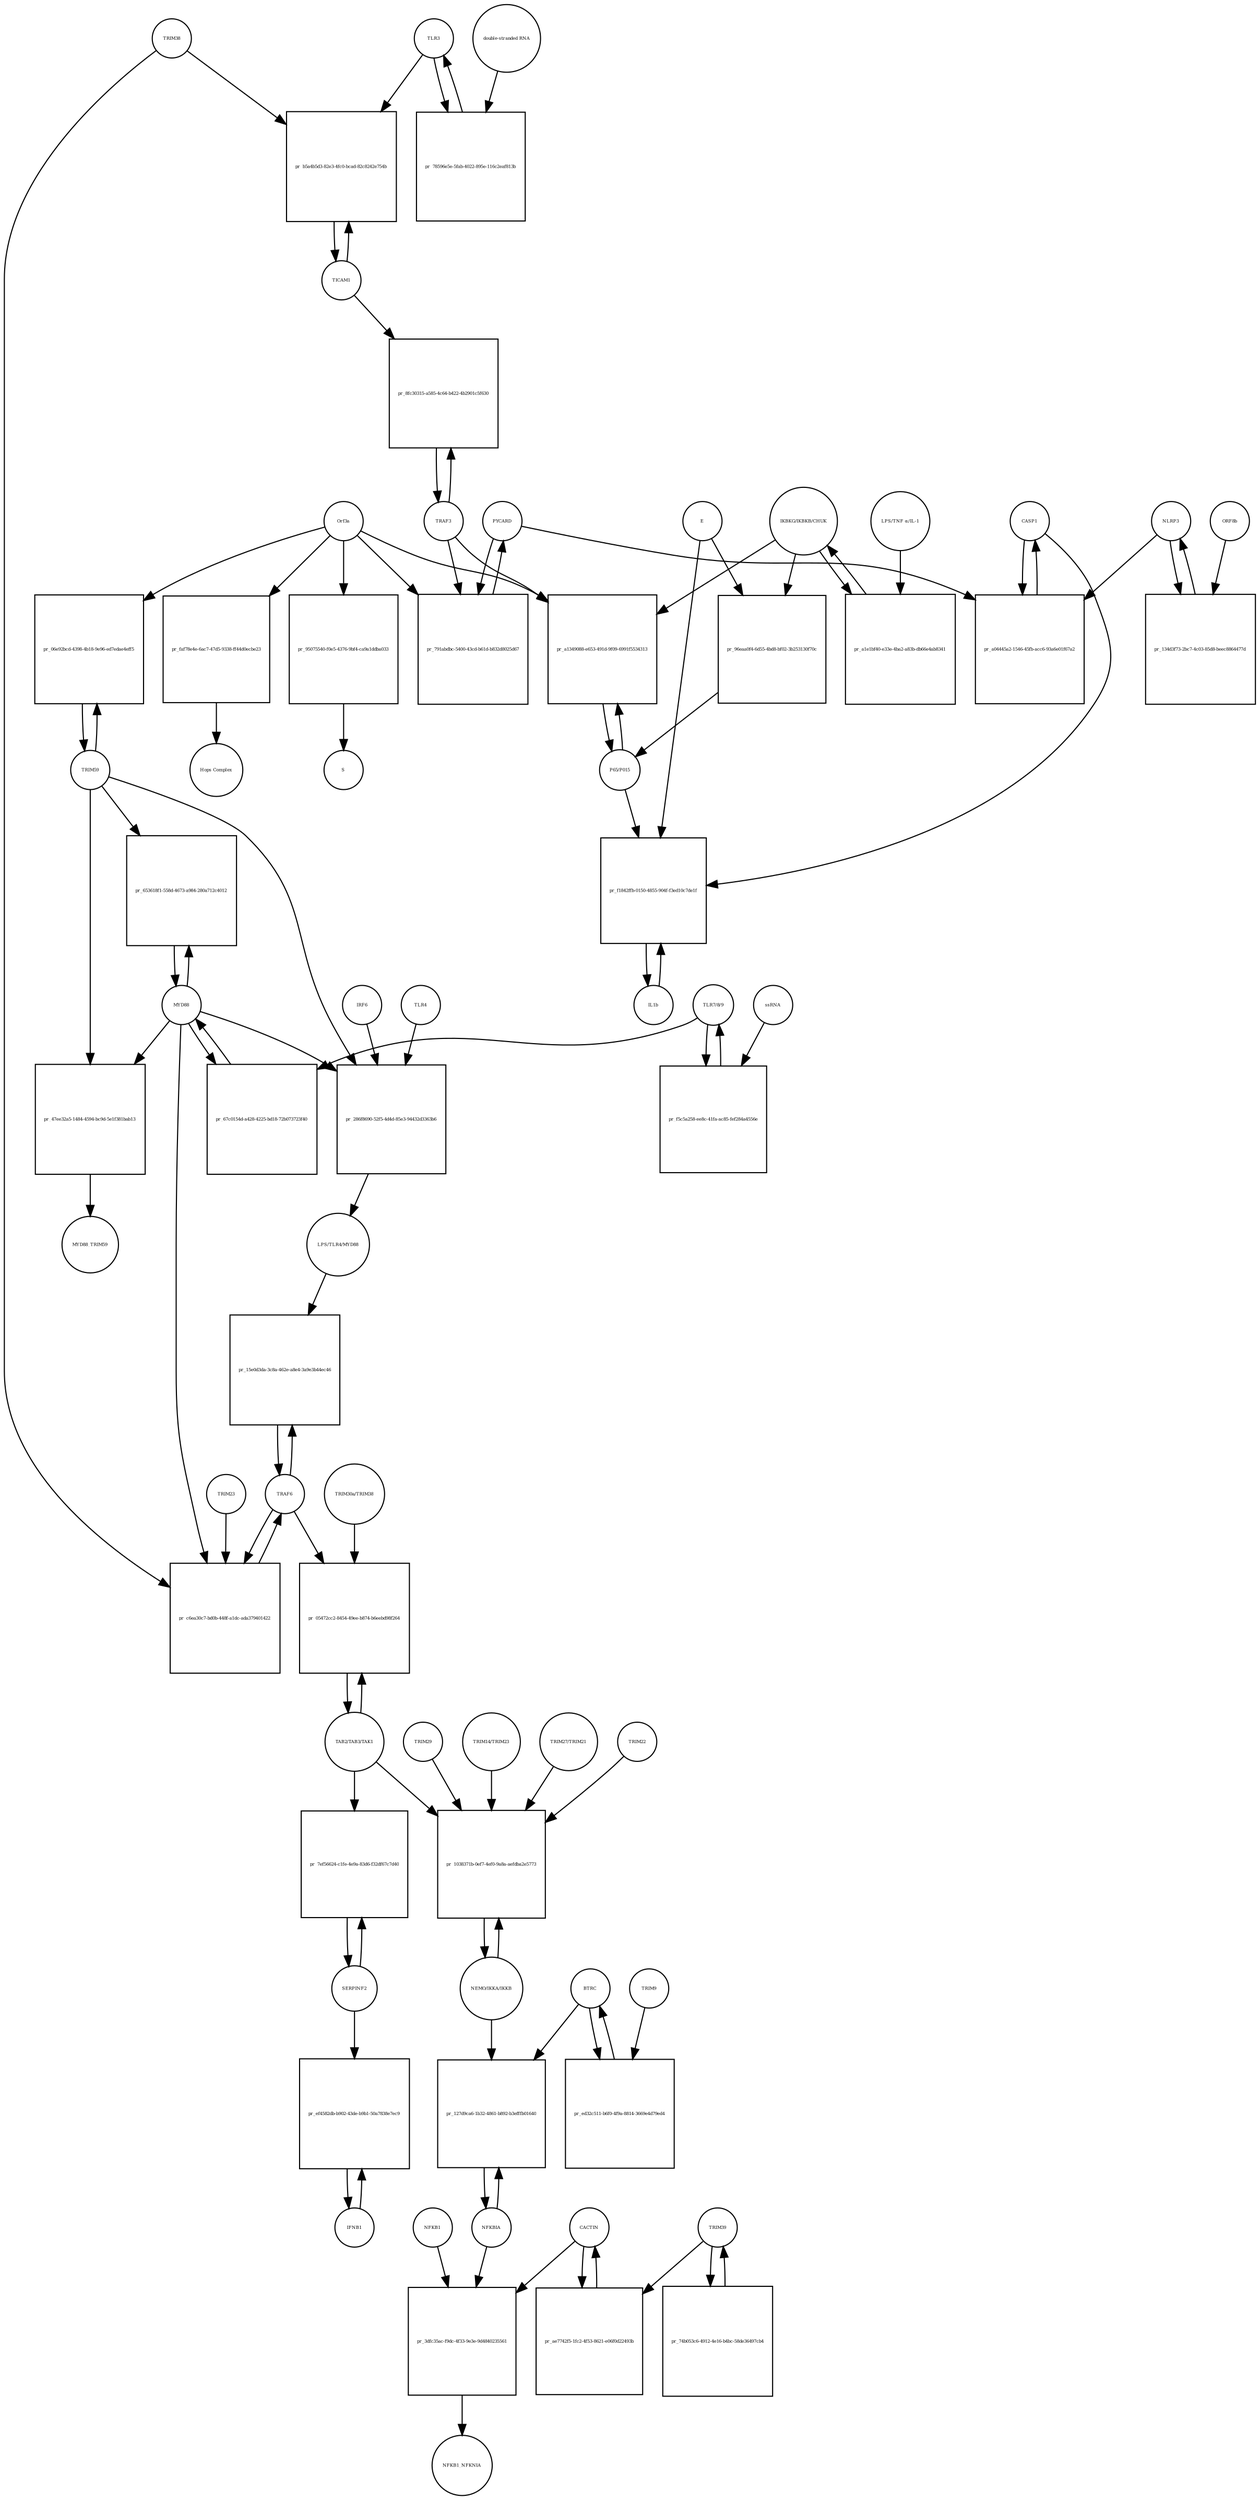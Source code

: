 strict digraph  {
CASP1 [annotation=urn_miriam_hgnc_1499, bipartite=0, cls=macromolecule, fontsize=4, label=CASP1, shape=circle];
"pr_a04445a2-1546-45fb-acc6-93a6e01f67a2" [annotation="", bipartite=1, cls=process, fontsize=4, label="pr_a04445a2-1546-45fb-acc6-93a6e01f67a2", shape=square];
PYCARD [annotation="", bipartite=0, cls="macromolecule multimer", fontsize=4, label=PYCARD, shape=circle];
NLRP3 [annotation="", bipartite=0, cls="macromolecule multimer", fontsize=4, label=NLRP3, shape=circle];
TRAF6 [annotation=urn_miriam_hgnc_12036, bipartite=0, cls=macromolecule, fontsize=4, label=TRAF6, shape=circle];
"pr_15e0d3da-3c8a-462e-a8e4-3a9e3b44ec46" [annotation="", bipartite=1, cls=process, fontsize=4, label="pr_15e0d3da-3c8a-462e-a8e4-3a9e3b44ec46", shape=square];
"LPS/TLR4/MYD88" [annotation="urn_miriam_hgnc_6121|urn_miriam_hgnc_11850|urn_miriam_hgnc_7562", bipartite=0, cls=complex, fontsize=4, label="LPS/TLR4/MYD88", shape=circle];
NFKBIA [annotation=urn_miriam_hgnc_7797, bipartite=0, cls=macromolecule, fontsize=4, label=NFKBIA, shape=circle];
"pr_127d9ca6-1b32-4861-b892-b3efffb01640" [annotation="", bipartite=1, cls=process, fontsize=4, label="pr_127d9ca6-1b32-4861-b892-b3efffb01640", shape=square];
BTRC [annotation=urn_miriam_hgnc_1144, bipartite=0, cls=macromolecule, fontsize=4, label=BTRC, shape=circle];
"NEMO/IKKA/IKKB" [annotation="urn_miriam_hgnc_5961|urn_miriam_hgnc_5960|urn_miriam_hgnc_1974", bipartite=0, cls=complex, fontsize=4, label="NEMO/IKKA/IKKB", shape=circle];
IL1b [annotation=urn_miriam_hgnc_5992, bipartite=0, cls=macromolecule, fontsize=4, label=IL1b, shape=circle];
"pr_f1842ffb-0150-4855-904f-f3ed10c7de1f" [annotation="", bipartite=1, cls=process, fontsize=4, label="pr_f1842ffb-0150-4855-904f-f3ed10c7de1f", shape=square];
E [annotation=urn_miriam_ncbiprotein_1796318600, bipartite=0, cls=macromolecule, fontsize=4, label=E, shape=circle];
"P65/P015" [annotation="urn_miriam_hgnc_9955|urn_miriam_hgnc_7794", bipartite=0, cls=complex, fontsize=4, label="P65/P015", shape=circle];
IFNB1 [annotation=urn_miriam_hgnc_5434, bipartite=0, cls=macromolecule, fontsize=4, label=IFNB1, shape=circle];
"pr_ef4582db-b902-43de-b9b1-50a7838e7ec9" [annotation="", bipartite=1, cls=process, fontsize=4, label="pr_ef4582db-b902-43de-b9b1-50a7838e7ec9", shape=square];
SERPINF2 [annotation=urn_miriam_hgnc_9075, bipartite=0, cls=macromolecule, fontsize=4, label=SERPINF2, shape=circle];
TLR3 [annotation=urn_miriam_hgnc_11849, bipartite=0, cls=macromolecule, fontsize=4, label=TLR3, shape=circle];
"pr_78596e5e-5fab-4022-895e-116c2eaf813b" [annotation="", bipartite=1, cls=process, fontsize=4, label="pr_78596e5e-5fab-4022-895e-116c2eaf813b", shape=square];
"double-stranded RNA" [annotation="", bipartite=0, cls="nucleic acid feature", fontsize=4, label="double-stranded RNA", shape=circle];
TICAM1 [annotation=urn_miriam_hgnc_18348, bipartite=0, cls=macromolecule, fontsize=4, label=TICAM1, shape=circle];
"pr_b5a4b5d3-82e3-4fc0-bcad-82c8242e754b" [annotation="", bipartite=1, cls=process, fontsize=4, label="pr_b5a4b5d3-82e3-4fc0-bcad-82c8242e754b", shape=square];
TRIM38 [annotation=urn_miriam_hgnc_10059, bipartite=0, cls=macromolecule, fontsize=4, label=TRIM38, shape=circle];
TRIM59 [annotation="urn_miriam_pubmed_22588174|urn_miriam_hgnc_30834", bipartite=0, cls=macromolecule, fontsize=4, label=TRIM59, shape=circle];
"pr_06e92bcd-4398-4b18-9e96-ed7edae4eff5" [annotation="", bipartite=1, cls=process, fontsize=4, label="pr_06e92bcd-4398-4b18-9e96-ed7edae4eff5", shape=square];
Orf3a [annotation=urn_miriam_uniprot_P0DTC3, bipartite=0, cls=macromolecule, fontsize=4, label=Orf3a, shape=circle];
"TLR7/8/9" [annotation="urn_miriam_hgnc_15633|urn_miriam_hgnc_15632|urn_miriam_hgnc_15631", bipartite=0, cls=complex, fontsize=4, label="TLR7/8/9", shape=circle];
"pr_f5c5a258-ee8c-41fa-ac85-fef284a4556e" [annotation="", bipartite=1, cls=process, fontsize=4, label="pr_f5c5a258-ee8c-41fa-ac85-fef284a4556e", shape=square];
ssRNA [annotation="", bipartite=0, cls="nucleic acid feature", fontsize=4, label=ssRNA, shape=circle];
MYD88 [annotation=urn_miriam_hgnc_7562, bipartite=0, cls=macromolecule, fontsize=4, label=MYD88, shape=circle];
"pr_67c0154d-a428-4225-bd18-72b073723f40" [annotation="", bipartite=1, cls=process, fontsize=4, label="pr_67c0154d-a428-4225-bd18-72b073723f40", shape=square];
"pr_c6ea30c7-bd0b-448f-a1dc-ada379401422" [annotation="", bipartite=1, cls=process, fontsize=4, label="pr_c6ea30c7-bd0b-448f-a1dc-ada379401422", shape=square];
TRIM23 [annotation=urn_miriam_hgnc_660, bipartite=0, cls=macromolecule, fontsize=4, label=TRIM23, shape=circle];
"TAB2/TAB3/TAK1" [annotation="urn_miriam_hgnc_17075|urn_miriam_hgnc_30681|urn_miriam_hgnc_6859", bipartite=0, cls=complex, fontsize=4, label="TAB2/TAB3/TAK1", shape=circle];
"pr_05472cc2-8454-49ee-b874-b6eebd98f264" [annotation="", bipartite=1, cls=process, fontsize=4, label="pr_05472cc2-8454-49ee-b874-b6eebd98f264", shape=square];
"TRIM30a/TRIM38" [annotation="urn_miriam_hgnc_10059|urn_miriam_uniprot_P15533", bipartite=0, cls=complex, fontsize=4, label="TRIM30a/TRIM38", shape=circle];
"pr_1038371b-0ef7-4ef0-9a8a-aefdba2e5773" [annotation="", bipartite=1, cls=process, fontsize=4, label="pr_1038371b-0ef7-4ef0-9a8a-aefdba2e5773", shape=square];
TRIM22 [annotation=urn_miriam_hgnc_16379, bipartite=0, cls=macromolecule, fontsize=4, label=TRIM22, shape=circle];
TRIM29 [annotation=urn_miriam_hgnc_17274, bipartite=0, cls=macromolecule, fontsize=4, label=TRIM29, shape=circle];
"TRIM14/TRIM23" [annotation="urn_miriam_hgnc_16283|urn_miriam_hgnc_660", bipartite=0, cls=complex, fontsize=4, label="TRIM14/TRIM23", shape=circle];
"TRIM27/TRIM21" [annotation="urn_miriam_hgnc_9975|urn_miriam_hgnc_11312", bipartite=0, cls=complex, fontsize=4, label="TRIM27/TRIM21", shape=circle];
"pr_7ef56624-c1fe-4e9a-83d6-f32df67c7d40" [annotation="", bipartite=1, cls=process, fontsize=4, label="pr_7ef56624-c1fe-4e9a-83d6-f32df67c7d40", shape=square];
TRAF3 [annotation=urn_miriam_hgnc_12033, bipartite=0, cls=macromolecule, fontsize=4, label=TRAF3, shape=circle];
"pr_8fc30315-a585-4c64-b422-4b2901c5f630" [annotation="", bipartite=1, cls=process, fontsize=4, label="pr_8fc30315-a585-4c64-b422-4b2901c5f630", shape=square];
NFKB1 [annotation=urn_miriam_hgnc_7794, bipartite=0, cls=macromolecule, fontsize=4, label=NFKB1, shape=circle];
"pr_3dfc35ac-f9dc-4f33-9e3e-9d4840235561" [annotation="", bipartite=1, cls=process, fontsize=4, label="pr_3dfc35ac-f9dc-4f33-9e3e-9d4840235561", shape=square];
NFKB1_NFKNIA [annotation="", bipartite=0, cls=complex, fontsize=4, label=NFKB1_NFKNIA, shape=circle];
CACTIN [annotation=urn_miriam_hgnc_29938, bipartite=0, cls=macromolecule, fontsize=4, label=CACTIN, shape=circle];
"IKBKG/IKBKB/CHUK" [annotation="urn_miriam_hgnc_5961|urn_miriam_hgnc_5960|urn_miriam_hgnc_1974", bipartite=0, cls=complex, fontsize=4, label="IKBKG/IKBKB/CHUK", shape=circle];
"pr_a1e1bf40-e33e-4ba2-a83b-db66e4ab8341" [annotation="", bipartite=1, cls=process, fontsize=4, label="pr_a1e1bf40-e33e-4ba2-a83b-db66e4ab8341", shape=square];
"LPS/TNF α/IL-1" [annotation="urn_miriam_hgnc_6121|urn_miriam_hgnc_11916|urn_miriam_hgnc_5991", bipartite=0, cls=complex, fontsize=4, label="LPS/TNF α/IL-1", shape=circle];
"pr_95075540-f0e5-4376-9bf4-ca9a1ddba033" [annotation="", bipartite=1, cls=process, fontsize=4, label="pr_95075540-f0e5-4376-9bf4-ca9a1ddba033", shape=square];
S [annotation=urn_miriam_uniprot_P0DTC2, bipartite=0, cls=macromolecule, fontsize=4, label=S, shape=circle];
"pr_a1349088-e653-491d-9f09-6991f5534313" [annotation="", bipartite=1, cls=process, fontsize=4, label="pr_a1349088-e653-491d-9f09-6991f5534313", shape=square];
"pr_791abdbc-5400-43cd-b61d-b832d8025d67" [annotation="", bipartite=1, cls=process, fontsize=4, label="pr_791abdbc-5400-43cd-b61d-b832d8025d67", shape=square];
"pr_134d3f73-2bc7-4c03-85d8-beec8864477d" [annotation="", bipartite=1, cls=process, fontsize=4, label="pr_134d3f73-2bc7-4c03-85d8-beec8864477d", shape=square];
ORF8b [annotation=urn_miriam_ncbiprotein_BCD58760, bipartite=0, cls=macromolecule, fontsize=4, label=ORF8b, shape=circle];
"pr_ed32c511-b6f0-4f9a-8814-3669e4d79ed4" [annotation="", bipartite=1, cls=process, fontsize=4, label="pr_ed32c511-b6f0-4f9a-8814-3669e4d79ed4", shape=square];
TRIM9 [annotation=urn_miriam_hgnc_16288, bipartite=0, cls=macromolecule, fontsize=4, label=TRIM9, shape=circle];
"pr_96eaa0f4-6d55-4bd8-bf02-3b253130f70c" [annotation="", bipartite=1, cls=process, fontsize=4, label="pr_96eaa0f4-6d55-4bd8-bf02-3b253130f70c", shape=square];
"pr_ae7742f5-1fc2-4f53-8621-e06f0d22493b" [annotation="", bipartite=1, cls=process, fontsize=4, label="pr_ae7742f5-1fc2-4f53-8621-e06f0d22493b", shape=square];
TRIM39 [annotation=urn_miriam_hgnc_10065, bipartite=0, cls=macromolecule, fontsize=4, label=TRIM39, shape=circle];
"pr_74b053c6-4912-4e16-b4bc-58de36497cb4" [annotation="", bipartite=1, cls=process, fontsize=4, label="pr_74b053c6-4912-4e16-b4bc-58de36497cb4", shape=square];
"pr_faf78e4e-6ac7-47d5-9338-ff44d0ecbe23" [annotation="", bipartite=1, cls=process, fontsize=4, label="pr_faf78e4e-6ac7-47d5-9338-ff44d0ecbe23", shape=square];
"Hops Complex" [annotation="urn_miriam_uniprot_J9TC74|urn_miriam_hgnc_14583|urn_miriam_hgnc_20593|urn_miriam_hgnc_24048|urn_miriam_hgnc_5013|urn_miriam_hgnc_20266", bipartite=0, cls=complex, fontsize=4, label="Hops Complex", shape=circle];
TLR4 [annotation="", bipartite=0, cls=macromolecule, fontsize=4, label=TLR4, shape=circle];
"pr_286f8690-52f5-4d4d-85e3-94432d3363b6" [annotation="", bipartite=1, cls=process, fontsize=4, label="pr_286f8690-52f5-4d4d-85e3-94432d3363b6", shape=square];
IRF6 [annotation="", bipartite=0, cls=macromolecule, fontsize=4, label=IRF6, shape=circle];
"pr_653618f1-558d-4673-a984-280a712c4012" [annotation="", bipartite=1, cls=process, fontsize=4, label="pr_653618f1-558d-4673-a984-280a712c4012", shape=square];
"pr_47ee32a5-1484-4594-bc9d-5e1f381bab13" [annotation="", bipartite=1, cls=process, fontsize=4, label="pr_47ee32a5-1484-4594-bc9d-5e1f381bab13", shape=square];
MYD88_TRIM59 [annotation="", bipartite=0, cls=complex, fontsize=4, label=MYD88_TRIM59, shape=circle];
CASP1 -> "pr_a04445a2-1546-45fb-acc6-93a6e01f67a2"  [annotation="", interaction_type=consumption];
CASP1 -> "pr_f1842ffb-0150-4855-904f-f3ed10c7de1f"  [annotation=urn_miriam_pubmed_31034780, interaction_type=catalysis];
"pr_a04445a2-1546-45fb-acc6-93a6e01f67a2" -> CASP1  [annotation="", interaction_type=production];
PYCARD -> "pr_a04445a2-1546-45fb-acc6-93a6e01f67a2"  [annotation="", interaction_type=consumption];
PYCARD -> "pr_791abdbc-5400-43cd-b61d-b832d8025d67"  [annotation="", interaction_type=consumption];
NLRP3 -> "pr_a04445a2-1546-45fb-acc6-93a6e01f67a2"  [annotation="", interaction_type=consumption];
NLRP3 -> "pr_134d3f73-2bc7-4c03-85d8-beec8864477d"  [annotation="", interaction_type=consumption];
TRAF6 -> "pr_15e0d3da-3c8a-462e-a8e4-3a9e3b44ec46"  [annotation="", interaction_type=consumption];
TRAF6 -> "pr_c6ea30c7-bd0b-448f-a1dc-ada379401422"  [annotation="", interaction_type=consumption];
TRAF6 -> "pr_05472cc2-8454-49ee-b874-b6eebd98f264"  [annotation="urn_miriam_pubmed_23758787|urn_miriam_pubmed_25172371|urn_miriam_pubmed_18345001", interaction_type="necessary stimulation"];
"pr_15e0d3da-3c8a-462e-a8e4-3a9e3b44ec46" -> TRAF6  [annotation="", interaction_type=production];
"LPS/TLR4/MYD88" -> "pr_15e0d3da-3c8a-462e-a8e4-3a9e3b44ec46"  [annotation=urn_miriam_pubmed_23758787, interaction_type=catalysis];
NFKBIA -> "pr_127d9ca6-1b32-4861-b892-b3efffb01640"  [annotation="", interaction_type=consumption];
NFKBIA -> "pr_3dfc35ac-f9dc-4f33-9e3e-9d4840235561"  [annotation="", interaction_type=consumption];
"pr_127d9ca6-1b32-4861-b892-b3efffb01640" -> NFKBIA  [annotation="", interaction_type=production];
BTRC -> "pr_127d9ca6-1b32-4861-b892-b3efffb01640"  [annotation=urn_miriam_pubmed_21135871, interaction_type=catalysis];
BTRC -> "pr_ed32c511-b6f0-4f9a-8814-3669e4d79ed4"  [annotation="", interaction_type=consumption];
"NEMO/IKKA/IKKB" -> "pr_127d9ca6-1b32-4861-b892-b3efffb01640"  [annotation=urn_miriam_pubmed_21135871, interaction_type=catalysis];
"NEMO/IKKA/IKKB" -> "pr_1038371b-0ef7-4ef0-9a8a-aefdba2e5773"  [annotation="", interaction_type=consumption];
IL1b -> "pr_f1842ffb-0150-4855-904f-f3ed10c7de1f"  [annotation="", interaction_type=consumption];
"pr_f1842ffb-0150-4855-904f-f3ed10c7de1f" -> IL1b  [annotation="", interaction_type=production];
E -> "pr_f1842ffb-0150-4855-904f-f3ed10c7de1f"  [annotation=urn_miriam_pubmed_31034780, interaction_type=catalysis];
E -> "pr_96eaa0f4-6d55-4bd8-bf02-3b253130f70c"  [annotation="urn_miriam_pubmed_32172672|urn_miriam_taxonomy_2697049", interaction_type="necessary stimulation"];
"P65/P015" -> "pr_f1842ffb-0150-4855-904f-f3ed10c7de1f"  [annotation=urn_miriam_pubmed_31034780, interaction_type=stimulation];
"P65/P015" -> "pr_a1349088-e653-491d-9f09-6991f5534313"  [annotation="", interaction_type=consumption];
IFNB1 -> "pr_ef4582db-b902-43de-b9b1-50a7838e7ec9"  [annotation="", interaction_type=consumption];
"pr_ef4582db-b902-43de-b9b1-50a7838e7ec9" -> IFNB1  [annotation="", interaction_type=production];
SERPINF2 -> "pr_ef4582db-b902-43de-b9b1-50a7838e7ec9"  [annotation=urn_miriam_pubmed_17706453, interaction_type=stimulation];
SERPINF2 -> "pr_7ef56624-c1fe-4e9a-83d6-f32df67c7d40"  [annotation="", interaction_type=consumption];
TLR3 -> "pr_78596e5e-5fab-4022-895e-116c2eaf813b"  [annotation="", interaction_type=consumption];
TLR3 -> "pr_b5a4b5d3-82e3-4fc0-bcad-82c8242e754b"  [annotation="urn_miriam_pubmed_23758787|urn_miriam_pubmed_22539786", interaction_type="necessary stimulation"];
"pr_78596e5e-5fab-4022-895e-116c2eaf813b" -> TLR3  [annotation="", interaction_type=production];
"double-stranded RNA" -> "pr_78596e5e-5fab-4022-895e-116c2eaf813b"  [annotation=urn_miriam_pubmed_23758787, interaction_type="necessary stimulation"];
TICAM1 -> "pr_b5a4b5d3-82e3-4fc0-bcad-82c8242e754b"  [annotation="", interaction_type=consumption];
TICAM1 -> "pr_8fc30315-a585-4c64-b422-4b2901c5f630"  [annotation=urn_miriam_pubmed_28829373, interaction_type="necessary stimulation"];
"pr_b5a4b5d3-82e3-4fc0-bcad-82c8242e754b" -> TICAM1  [annotation="", interaction_type=production];
TRIM38 -> "pr_b5a4b5d3-82e3-4fc0-bcad-82c8242e754b"  [annotation="urn_miriam_pubmed_23758787|urn_miriam_pubmed_22539786", interaction_type=inhibition];
TRIM38 -> "pr_c6ea30c7-bd0b-448f-a1dc-ada379401422"  [annotation="urn_miriam_pubmed_15361868|urn_miriam_pubmed_22539786|urn_miriam_pubmed_20724660", interaction_type=inhibition];
TRIM59 -> "pr_06e92bcd-4398-4b18-9e96-ed7edae4eff5"  [annotation="", interaction_type=consumption];
TRIM59 -> "pr_286f8690-52f5-4d4d-85e3-94432d3363b6"  [annotation="", interaction_type=inhibition];
TRIM59 -> "pr_653618f1-558d-4673-a984-280a712c4012"  [annotation="", interaction_type=inhibition];
TRIM59 -> "pr_47ee32a5-1484-4594-bc9d-5e1f381bab13"  [annotation="", interaction_type=consumption];
"pr_06e92bcd-4398-4b18-9e96-ed7edae4eff5" -> TRIM59  [annotation="", interaction_type=production];
Orf3a -> "pr_06e92bcd-4398-4b18-9e96-ed7edae4eff5"  [annotation=urn_miriam_pubmed_28829373, interaction_type="necessary stimulation"];
Orf3a -> "pr_95075540-f0e5-4376-9bf4-ca9a1ddba033"  [annotation=urn_miriam_pubmed_32172672, interaction_type="necessary stimulation"];
Orf3a -> "pr_a1349088-e653-491d-9f09-6991f5534313"  [annotation="urn_miriam_pubmed_31034780|urn_miriam_pubmed_32172672", interaction_type="necessary stimulation"];
Orf3a -> "pr_791abdbc-5400-43cd-b61d-b832d8025d67"  [annotation=urn_miriam_pubmed_32172672, interaction_type="necessary stimulation"];
Orf3a -> "pr_faf78e4e-6ac7-47d5-9338-ff44d0ecbe23"  [annotation="urn_miriam_pubmed_15316659|urn_miriam_pubmed_17715238|urn_miriam_pubmed_25375324|urn_miriam_pubmed_19590927", interaction_type="necessary stimulation"];
"TLR7/8/9" -> "pr_f5c5a258-ee8c-41fa-ac85-fef284a4556e"  [annotation="", interaction_type=consumption];
"TLR7/8/9" -> "pr_67c0154d-a428-4225-bd18-72b073723f40"  [annotation=urn_miriam_pubmed_15361868, interaction_type="necessary stimulation"];
"pr_f5c5a258-ee8c-41fa-ac85-fef284a4556e" -> "TLR7/8/9"  [annotation="", interaction_type=production];
ssRNA -> "pr_f5c5a258-ee8c-41fa-ac85-fef284a4556e"  [annotation=urn_miriam_pubmed_21782231, interaction_type="necessary stimulation"];
MYD88 -> "pr_67c0154d-a428-4225-bd18-72b073723f40"  [annotation="", interaction_type=consumption];
MYD88 -> "pr_c6ea30c7-bd0b-448f-a1dc-ada379401422"  [annotation="urn_miriam_pubmed_15361868|urn_miriam_pubmed_22539786|urn_miriam_pubmed_20724660", interaction_type="necessary stimulation"];
MYD88 -> "pr_286f8690-52f5-4d4d-85e3-94432d3363b6"  [annotation="", interaction_type=consumption];
MYD88 -> "pr_653618f1-558d-4673-a984-280a712c4012"  [annotation="", interaction_type=consumption];
MYD88 -> "pr_47ee32a5-1484-4594-bc9d-5e1f381bab13"  [annotation="", interaction_type=consumption];
"pr_67c0154d-a428-4225-bd18-72b073723f40" -> MYD88  [annotation="", interaction_type=production];
"pr_c6ea30c7-bd0b-448f-a1dc-ada379401422" -> TRAF6  [annotation="", interaction_type=production];
TRIM23 -> "pr_c6ea30c7-bd0b-448f-a1dc-ada379401422"  [annotation="urn_miriam_pubmed_15361868|urn_miriam_pubmed_22539786|urn_miriam_pubmed_20724660", interaction_type="necessary stimulation"];
"TAB2/TAB3/TAK1" -> "pr_05472cc2-8454-49ee-b874-b6eebd98f264"  [annotation="", interaction_type=consumption];
"TAB2/TAB3/TAK1" -> "pr_1038371b-0ef7-4ef0-9a8a-aefdba2e5773"  [annotation="urn_miriam_pubmed_23758787|urn_miriam_pubmed_23408607|urn_miriam_pubmed_26358190|urn_miriam_pubmed_27695001|urn_miriam_pubmed_24379373|urn_miriam_pubmed_20724660", interaction_type="necessary stimulation"];
"TAB2/TAB3/TAK1" -> "pr_7ef56624-c1fe-4e9a-83d6-f32df67c7d40"  [annotation=urn_miriam_pubmed_17706453, interaction_type="necessary stimulation"];
"pr_05472cc2-8454-49ee-b874-b6eebd98f264" -> "TAB2/TAB3/TAK1"  [annotation="", interaction_type=production];
"TRIM30a/TRIM38" -> "pr_05472cc2-8454-49ee-b874-b6eebd98f264"  [annotation="urn_miriam_pubmed_23758787|urn_miriam_pubmed_25172371|urn_miriam_pubmed_18345001", interaction_type=inhibition];
"pr_1038371b-0ef7-4ef0-9a8a-aefdba2e5773" -> "NEMO/IKKA/IKKB"  [annotation="", interaction_type=production];
TRIM22 -> "pr_1038371b-0ef7-4ef0-9a8a-aefdba2e5773"  [annotation="urn_miriam_pubmed_23758787|urn_miriam_pubmed_23408607|urn_miriam_pubmed_26358190|urn_miriam_pubmed_27695001|urn_miriam_pubmed_24379373|urn_miriam_pubmed_20724660", interaction_type=inhibition];
TRIM29 -> "pr_1038371b-0ef7-4ef0-9a8a-aefdba2e5773"  [annotation="urn_miriam_pubmed_23758787|urn_miriam_pubmed_23408607|urn_miriam_pubmed_26358190|urn_miriam_pubmed_27695001|urn_miriam_pubmed_24379373|urn_miriam_pubmed_20724660", interaction_type=inhibition];
"TRIM14/TRIM23" -> "pr_1038371b-0ef7-4ef0-9a8a-aefdba2e5773"  [annotation="urn_miriam_pubmed_23758787|urn_miriam_pubmed_23408607|urn_miriam_pubmed_26358190|urn_miriam_pubmed_27695001|urn_miriam_pubmed_24379373|urn_miriam_pubmed_20724660", interaction_type="necessary stimulation"];
"TRIM27/TRIM21" -> "pr_1038371b-0ef7-4ef0-9a8a-aefdba2e5773"  [annotation="urn_miriam_pubmed_23758787|urn_miriam_pubmed_23408607|urn_miriam_pubmed_26358190|urn_miriam_pubmed_27695001|urn_miriam_pubmed_24379373|urn_miriam_pubmed_20724660", interaction_type=inhibition];
"pr_7ef56624-c1fe-4e9a-83d6-f32df67c7d40" -> SERPINF2  [annotation="", interaction_type=production];
TRAF3 -> "pr_8fc30315-a585-4c64-b422-4b2901c5f630"  [annotation="", interaction_type=consumption];
TRAF3 -> "pr_a1349088-e653-491d-9f09-6991f5534313"  [annotation="urn_miriam_pubmed_31034780|urn_miriam_pubmed_32172672", interaction_type=catalysis];
TRAF3 -> "pr_791abdbc-5400-43cd-b61d-b832d8025d67"  [annotation=urn_miriam_pubmed_32172672, interaction_type=catalysis];
"pr_8fc30315-a585-4c64-b422-4b2901c5f630" -> TRAF3  [annotation="", interaction_type=production];
NFKB1 -> "pr_3dfc35ac-f9dc-4f33-9e3e-9d4840235561"  [annotation="", interaction_type=consumption];
"pr_3dfc35ac-f9dc-4f33-9e3e-9d4840235561" -> NFKB1_NFKNIA  [annotation="", interaction_type=production];
CACTIN -> "pr_3dfc35ac-f9dc-4f33-9e3e-9d4840235561"  [annotation=urn_miriam_pubmed_26999213, interaction_type=inhibition];
CACTIN -> "pr_ae7742f5-1fc2-4f53-8621-e06f0d22493b"  [annotation="", interaction_type=consumption];
"IKBKG/IKBKB/CHUK" -> "pr_a1e1bf40-e33e-4ba2-a83b-db66e4ab8341"  [annotation="", interaction_type=consumption];
"IKBKG/IKBKB/CHUK" -> "pr_a1349088-e653-491d-9f09-6991f5534313"  [annotation="urn_miriam_pubmed_31034780|urn_miriam_pubmed_32172672", interaction_type=catalysis];
"IKBKG/IKBKB/CHUK" -> "pr_96eaa0f4-6d55-4bd8-bf02-3b253130f70c"  [annotation="", interaction_type=consumption];
"pr_a1e1bf40-e33e-4ba2-a83b-db66e4ab8341" -> "IKBKG/IKBKB/CHUK"  [annotation="", interaction_type=production];
"LPS/TNF α/IL-1" -> "pr_a1e1bf40-e33e-4ba2-a83b-db66e4ab8341"  [annotation="urn_miriam_pubmed_32172672|urn_miriam_taxonomy_2697049", interaction_type=catalysis];
"pr_95075540-f0e5-4376-9bf4-ca9a1ddba033" -> S  [annotation="", interaction_type=production];
"pr_a1349088-e653-491d-9f09-6991f5534313" -> "P65/P015"  [annotation="", interaction_type=production];
"pr_791abdbc-5400-43cd-b61d-b832d8025d67" -> PYCARD  [annotation="", interaction_type=production];
"pr_134d3f73-2bc7-4c03-85d8-beec8864477d" -> NLRP3  [annotation="", interaction_type=production];
ORF8b -> "pr_134d3f73-2bc7-4c03-85d8-beec8864477d"  [annotation=urn_miriam_pubmed_32172672, interaction_type="necessary stimulation"];
"pr_ed32c511-b6f0-4f9a-8814-3669e4d79ed4" -> BTRC  [annotation="", interaction_type=production];
TRIM9 -> "pr_ed32c511-b6f0-4f9a-8814-3669e4d79ed4"  [annotation=urn_miriam_pubmed_21135871, interaction_type=inhibition];
"pr_96eaa0f4-6d55-4bd8-bf02-3b253130f70c" -> "P65/P015"  [annotation="", interaction_type=production];
"pr_ae7742f5-1fc2-4f53-8621-e06f0d22493b" -> CACTIN  [annotation="", interaction_type=production];
TRIM39 -> "pr_ae7742f5-1fc2-4f53-8621-e06f0d22493b"  [annotation=urn_miriam_pubmed_26999213, interaction_type="necessary stimulation"];
TRIM39 -> "pr_74b053c6-4912-4e16-b4bc-58de36497cb4"  [annotation="", interaction_type=consumption];
"pr_74b053c6-4912-4e16-b4bc-58de36497cb4" -> TRIM39  [annotation="", interaction_type=production];
"pr_faf78e4e-6ac7-47d5-9338-ff44d0ecbe23" -> "Hops Complex"  [annotation="", interaction_type=production];
TLR4 -> "pr_286f8690-52f5-4d4d-85e3-94432d3363b6"  [annotation="", interaction_type=consumption];
"pr_286f8690-52f5-4d4d-85e3-94432d3363b6" -> "LPS/TLR4/MYD88"  [annotation="", interaction_type=production];
IRF6 -> "pr_286f8690-52f5-4d4d-85e3-94432d3363b6"  [annotation="", interaction_type=consumption];
"pr_653618f1-558d-4673-a984-280a712c4012" -> MYD88  [annotation="", interaction_type=production];
"pr_47ee32a5-1484-4594-bc9d-5e1f381bab13" -> MYD88_TRIM59  [annotation="", interaction_type=production];
}
